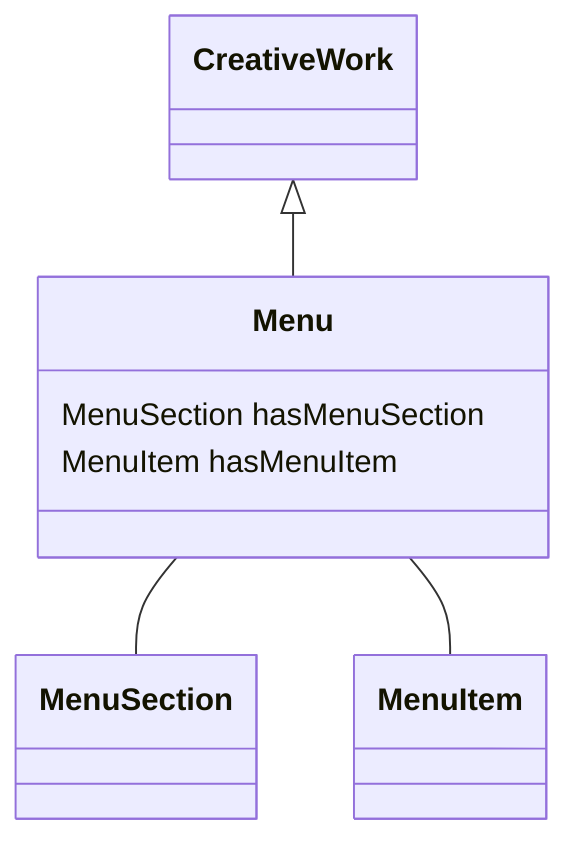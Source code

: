 classDiagram
  Menu -- MenuSection
Menu -- MenuItem


CreativeWork <|-- Menu
class Menu {

  MenuSection hasMenuSection
  MenuItem hasMenuItem

}